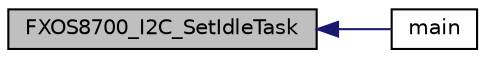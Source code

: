 digraph "FXOS8700_I2C_SetIdleTask"
{
  edge [fontname="Helvetica",fontsize="10",labelfontname="Helvetica",labelfontsize="10"];
  node [fontname="Helvetica",fontsize="10",shape=record];
  rankdir="LR";
  Node22 [label="FXOS8700_I2C_SetIdleTask",height=0.2,width=0.4,color="black", fillcolor="grey75", style="filled", fontcolor="black"];
  Node22 -> Node23 [dir="back",color="midnightblue",fontsize="10",style="solid",fontname="Helvetica"];
  Node23 [label="main",height=0.2,width=0.4,color="black", fillcolor="white", style="filled",URL="$pedometer__stepcount__fxos8700_8c.html#a840291bc02cba5474a4cb46a9b9566fe",tooltip="Main function. "];
}
